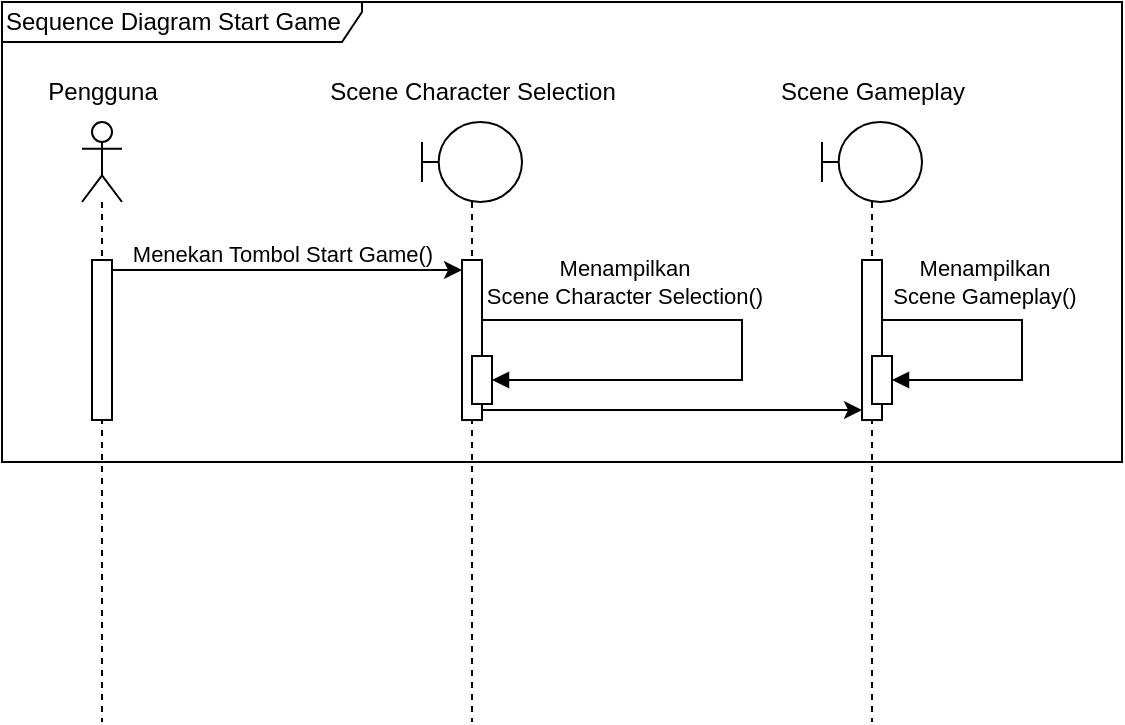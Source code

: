 <mxfile version="24.2.5" type="device">
  <diagram id="RAGtzLFKwbdUckXWn4iN" name="Halaman-1">
    <mxGraphModel dx="607" dy="1492" grid="1" gridSize="10" guides="1" tooltips="1" connect="1" arrows="1" fold="1" page="1" pageScale="1" pageWidth="827" pageHeight="1169" math="0" shadow="0">
      <root>
        <mxCell id="0" />
        <mxCell id="1" parent="0" />
        <mxCell id="cGDwaTatzxDNPmwoPCMb-3" value="&lt;div&gt;&lt;/div&gt;" style="shape=umlLifeline;perimeter=lifelinePerimeter;whiteSpace=wrap;html=1;container=1;dropTarget=0;collapsible=0;recursiveResize=0;outlineConnect=0;portConstraint=eastwest;newEdgeStyle={&quot;curved&quot;:0,&quot;rounded&quot;:0};participant=umlActor;size=40;" parent="1" vertex="1">
          <mxGeometry x="170" y="40" width="20" height="300" as="geometry" />
        </mxCell>
        <mxCell id="cGDwaTatzxDNPmwoPCMb-5" value="" style="html=1;points=[[0,0,0,0,5],[0,1,0,0,-5],[1,0,0,0,5],[1,1,0,0,-5]];perimeter=orthogonalPerimeter;outlineConnect=0;targetShapes=umlLifeline;portConstraint=eastwest;newEdgeStyle={&quot;curved&quot;:0,&quot;rounded&quot;:0};" parent="cGDwaTatzxDNPmwoPCMb-3" vertex="1">
          <mxGeometry x="5" y="69" width="10" height="80" as="geometry" />
        </mxCell>
        <mxCell id="cGDwaTatzxDNPmwoPCMb-4" value="&lt;div&gt;Pengguna&lt;/div&gt;" style="text;html=1;align=center;verticalAlign=middle;resizable=0;points=[];autosize=1;strokeColor=none;fillColor=none;" parent="1" vertex="1">
          <mxGeometry x="140" y="10" width="80" height="30" as="geometry" />
        </mxCell>
        <mxCell id="cGDwaTatzxDNPmwoPCMb-6" value="" style="shape=umlLifeline;perimeter=lifelinePerimeter;whiteSpace=wrap;html=1;container=1;dropTarget=0;collapsible=0;recursiveResize=0;outlineConnect=0;portConstraint=eastwest;newEdgeStyle={&quot;curved&quot;:0,&quot;rounded&quot;:0};participant=umlBoundary;" parent="1" vertex="1">
          <mxGeometry x="340" y="40" width="50" height="300" as="geometry" />
        </mxCell>
        <mxCell id="cGDwaTatzxDNPmwoPCMb-8" value="" style="html=1;points=[[0,0,0,0,5],[0,1,0,0,-5],[1,0,0,0,5],[1,1,0,0,-5]];perimeter=orthogonalPerimeter;outlineConnect=0;targetShapes=umlLifeline;portConstraint=eastwest;newEdgeStyle={&quot;curved&quot;:0,&quot;rounded&quot;:0};" parent="cGDwaTatzxDNPmwoPCMb-6" vertex="1">
          <mxGeometry x="20" y="69" width="10" height="80" as="geometry" />
        </mxCell>
        <mxCell id="cGDwaTatzxDNPmwoPCMb-11" value="" style="html=1;points=[[0,0,0,0,5],[0,1,0,0,-5],[1,0,0,0,5],[1,1,0,0,-5]];perimeter=orthogonalPerimeter;outlineConnect=0;targetShapes=umlLifeline;portConstraint=eastwest;newEdgeStyle={&quot;curved&quot;:0,&quot;rounded&quot;:0};" parent="cGDwaTatzxDNPmwoPCMb-6" vertex="1">
          <mxGeometry x="25" y="117" width="10" height="24" as="geometry" />
        </mxCell>
        <mxCell id="cGDwaTatzxDNPmwoPCMb-12" value="Menampilkan &lt;br&gt;Scene Character Selection()" style="html=1;align=center;spacingLeft=2;endArrow=block;rounded=0;edgeStyle=orthogonalEdgeStyle;curved=0;rounded=0;" parent="cGDwaTatzxDNPmwoPCMb-6" edge="1">
          <mxGeometry x="-0.509" y="19" relative="1" as="geometry">
            <mxPoint x="30" y="99" as="sourcePoint" />
            <Array as="points">
              <mxPoint x="160" y="99" />
              <mxPoint x="160" y="129" />
            </Array>
            <mxPoint x="35" y="129" as="targetPoint" />
            <mxPoint as="offset" />
          </mxGeometry>
        </mxCell>
        <mxCell id="cGDwaTatzxDNPmwoPCMb-7" value="&lt;div&gt;Scene Character Selection&lt;/div&gt;" style="text;html=1;align=center;verticalAlign=middle;resizable=0;points=[];autosize=1;strokeColor=none;fillColor=none;" parent="1" vertex="1">
          <mxGeometry x="280" y="10" width="170" height="30" as="geometry" />
        </mxCell>
        <mxCell id="cGDwaTatzxDNPmwoPCMb-9" style="edgeStyle=orthogonalEdgeStyle;rounded=0;orthogonalLoop=1;jettySize=auto;html=1;curved=0;entryX=0;entryY=0;entryDx=0;entryDy=5;entryPerimeter=0;exitX=1;exitY=0;exitDx=0;exitDy=5;exitPerimeter=0;" parent="1" source="cGDwaTatzxDNPmwoPCMb-5" target="cGDwaTatzxDNPmwoPCMb-8" edge="1">
          <mxGeometry relative="1" as="geometry" />
        </mxCell>
        <mxCell id="cGDwaTatzxDNPmwoPCMb-10" value="Menekan Tombol Start Game()" style="edgeLabel;html=1;align=center;verticalAlign=middle;resizable=0;points=[];" parent="cGDwaTatzxDNPmwoPCMb-9" vertex="1" connectable="0">
          <mxGeometry x="-0.33" y="1" relative="1" as="geometry">
            <mxPoint x="26" y="-7" as="offset" />
          </mxGeometry>
        </mxCell>
        <mxCell id="cGDwaTatzxDNPmwoPCMb-13" value="Sequence Diagram Start Game" style="shape=umlFrame;whiteSpace=wrap;html=1;pointerEvents=0;width=180;height=20;align=left;" parent="1" vertex="1">
          <mxGeometry x="130" y="-20" width="560" height="230" as="geometry" />
        </mxCell>
        <mxCell id="f850DvZCrSD9yyDlGyXU-1" value="" style="shape=umlLifeline;perimeter=lifelinePerimeter;whiteSpace=wrap;html=1;container=1;dropTarget=0;collapsible=0;recursiveResize=0;outlineConnect=0;portConstraint=eastwest;newEdgeStyle={&quot;curved&quot;:0,&quot;rounded&quot;:0};participant=umlBoundary;" vertex="1" parent="1">
          <mxGeometry x="540" y="40" width="50" height="300" as="geometry" />
        </mxCell>
        <mxCell id="f850DvZCrSD9yyDlGyXU-2" value="" style="html=1;points=[[0,0,0,0,5],[0,1,0,0,-5],[1,0,0,0,5],[1,1,0,0,-5]];perimeter=orthogonalPerimeter;outlineConnect=0;targetShapes=umlLifeline;portConstraint=eastwest;newEdgeStyle={&quot;curved&quot;:0,&quot;rounded&quot;:0};" vertex="1" parent="f850DvZCrSD9yyDlGyXU-1">
          <mxGeometry x="20" y="69" width="10" height="80" as="geometry" />
        </mxCell>
        <mxCell id="f850DvZCrSD9yyDlGyXU-3" value="" style="html=1;points=[[0,0,0,0,5],[0,1,0,0,-5],[1,0,0,0,5],[1,1,0,0,-5]];perimeter=orthogonalPerimeter;outlineConnect=0;targetShapes=umlLifeline;portConstraint=eastwest;newEdgeStyle={&quot;curved&quot;:0,&quot;rounded&quot;:0};" vertex="1" parent="f850DvZCrSD9yyDlGyXU-1">
          <mxGeometry x="25" y="117" width="10" height="24" as="geometry" />
        </mxCell>
        <mxCell id="f850DvZCrSD9yyDlGyXU-4" value="Menampilkan &lt;br&gt;Scene Gameplay()" style="html=1;align=center;spacingLeft=2;endArrow=block;rounded=0;edgeStyle=orthogonalEdgeStyle;curved=0;rounded=0;" edge="1" parent="f850DvZCrSD9yyDlGyXU-1">
          <mxGeometry x="-0.394" y="19" relative="1" as="geometry">
            <mxPoint x="30" y="99" as="sourcePoint" />
            <Array as="points">
              <mxPoint x="100" y="99" />
              <mxPoint x="100" y="129" />
            </Array>
            <mxPoint x="35" y="129" as="targetPoint" />
            <mxPoint as="offset" />
          </mxGeometry>
        </mxCell>
        <mxCell id="f850DvZCrSD9yyDlGyXU-5" value="&lt;div&gt;Scene Gameplay&lt;/div&gt;" style="text;html=1;align=center;verticalAlign=middle;resizable=0;points=[];autosize=1;strokeColor=none;fillColor=none;" vertex="1" parent="1">
          <mxGeometry x="505" y="10" width="120" height="30" as="geometry" />
        </mxCell>
        <mxCell id="f850DvZCrSD9yyDlGyXU-6" style="edgeStyle=orthogonalEdgeStyle;rounded=0;orthogonalLoop=1;jettySize=auto;html=1;curved=0;exitX=1;exitY=1;exitDx=0;exitDy=-5;exitPerimeter=0;entryX=0;entryY=1;entryDx=0;entryDy=-5;entryPerimeter=0;" edge="1" parent="1" source="cGDwaTatzxDNPmwoPCMb-8" target="f850DvZCrSD9yyDlGyXU-2">
          <mxGeometry relative="1" as="geometry" />
        </mxCell>
      </root>
    </mxGraphModel>
  </diagram>
</mxfile>
